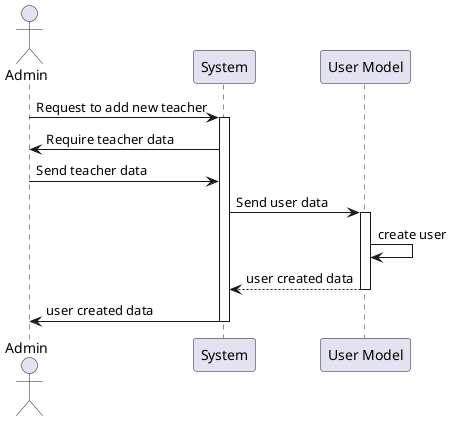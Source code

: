 @startuml
actor Admin
participant "System" as System
participant "User Model" as uM

Admin -> System: Request to add new teacher
activate System
System -> Admin: Require teacher data
Admin -> System: Send teacher data
System -> uM: Send user data
activate uM
uM -> uM: create user
uM --> System: user created data
deactivate uM
System -> Admin: user created data
deactivate System
@enduml
